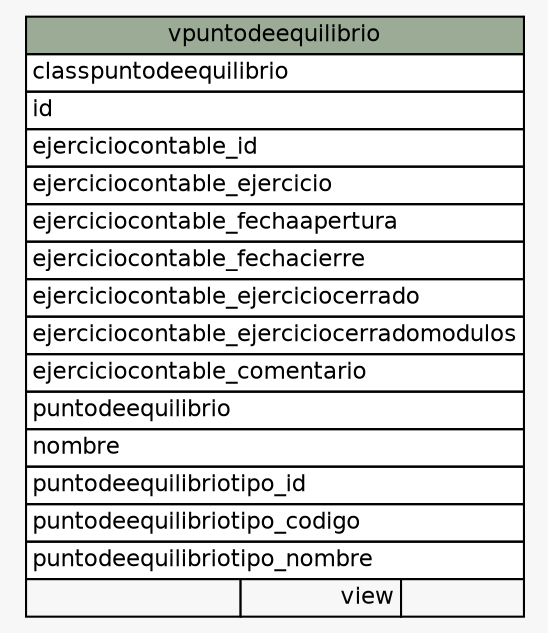 // dot 2.38.0 on Windows 10 10.0
// SchemaSpy rev 590
digraph "vpuntodeequilibrio" {
  graph [
    rankdir="RL"
    bgcolor="#f7f7f7"
    nodesep="0.18"
    ranksep="0.46"
    fontname="Helvetica"
    fontsize="11"
  ];
  node [
    fontname="Helvetica"
    fontsize="11"
    shape="plaintext"
  ];
  edge [
    arrowsize="0.8"
  ];
  "vpuntodeequilibrio" [
    label=<
    <TABLE BORDER="0" CELLBORDER="1" CELLSPACING="0" BGCOLOR="#ffffff">
      <TR><TD COLSPAN="3" BGCOLOR="#9bab96" ALIGN="CENTER">vpuntodeequilibrio</TD></TR>
      <TR><TD PORT="classpuntodeequilibrio" COLSPAN="3" ALIGN="LEFT">classpuntodeequilibrio</TD></TR>
      <TR><TD PORT="id" COLSPAN="3" ALIGN="LEFT">id</TD></TR>
      <TR><TD PORT="ejerciciocontable_id" COLSPAN="3" ALIGN="LEFT">ejerciciocontable_id</TD></TR>
      <TR><TD PORT="ejerciciocontable_ejercicio" COLSPAN="3" ALIGN="LEFT">ejerciciocontable_ejercicio</TD></TR>
      <TR><TD PORT="ejerciciocontable_fechaapertura" COLSPAN="3" ALIGN="LEFT">ejerciciocontable_fechaapertura</TD></TR>
      <TR><TD PORT="ejerciciocontable_fechacierre" COLSPAN="3" ALIGN="LEFT">ejerciciocontable_fechacierre</TD></TR>
      <TR><TD PORT="ejerciciocontable_ejerciciocerrado" COLSPAN="3" ALIGN="LEFT">ejerciciocontable_ejerciciocerrado</TD></TR>
      <TR><TD PORT="ejerciciocontable_ejerciciocerradomodulos" COLSPAN="3" ALIGN="LEFT">ejerciciocontable_ejerciciocerradomodulos</TD></TR>
      <TR><TD PORT="ejerciciocontable_comentario" COLSPAN="3" ALIGN="LEFT">ejerciciocontable_comentario</TD></TR>
      <TR><TD PORT="puntodeequilibrio" COLSPAN="3" ALIGN="LEFT">puntodeequilibrio</TD></TR>
      <TR><TD PORT="nombre" COLSPAN="3" ALIGN="LEFT">nombre</TD></TR>
      <TR><TD PORT="puntodeequilibriotipo_id" COLSPAN="3" ALIGN="LEFT">puntodeequilibriotipo_id</TD></TR>
      <TR><TD PORT="puntodeequilibriotipo_codigo" COLSPAN="3" ALIGN="LEFT">puntodeequilibriotipo_codigo</TD></TR>
      <TR><TD PORT="puntodeequilibriotipo_nombre" COLSPAN="3" ALIGN="LEFT">puntodeequilibriotipo_nombre</TD></TR>
      <TR><TD ALIGN="LEFT" BGCOLOR="#f7f7f7">  </TD><TD ALIGN="RIGHT" BGCOLOR="#f7f7f7">view</TD><TD ALIGN="RIGHT" BGCOLOR="#f7f7f7">  </TD></TR>
    </TABLE>>
    URL="tables/vpuntodeequilibrio.html"
    tooltip="vpuntodeequilibrio"
  ];
}
